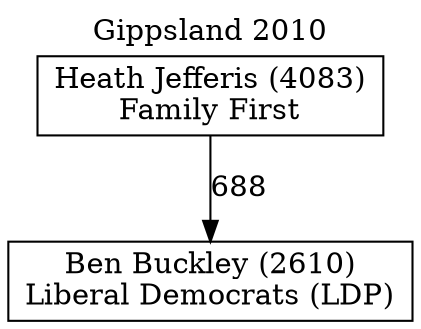 // House preference flow
digraph "Ben Buckley (2610)_Gippsland_2010" {
	graph [label="Gippsland 2010" labelloc=t mclimit=10]
	node [shape=box]
	"Ben Buckley (2610)" [label="Ben Buckley (2610)
Liberal Democrats (LDP)"]
	"Heath Jefferis (4083)" [label="Heath Jefferis (4083)
Family First"]
	"Heath Jefferis (4083)" -> "Ben Buckley (2610)" [label=688]
}
